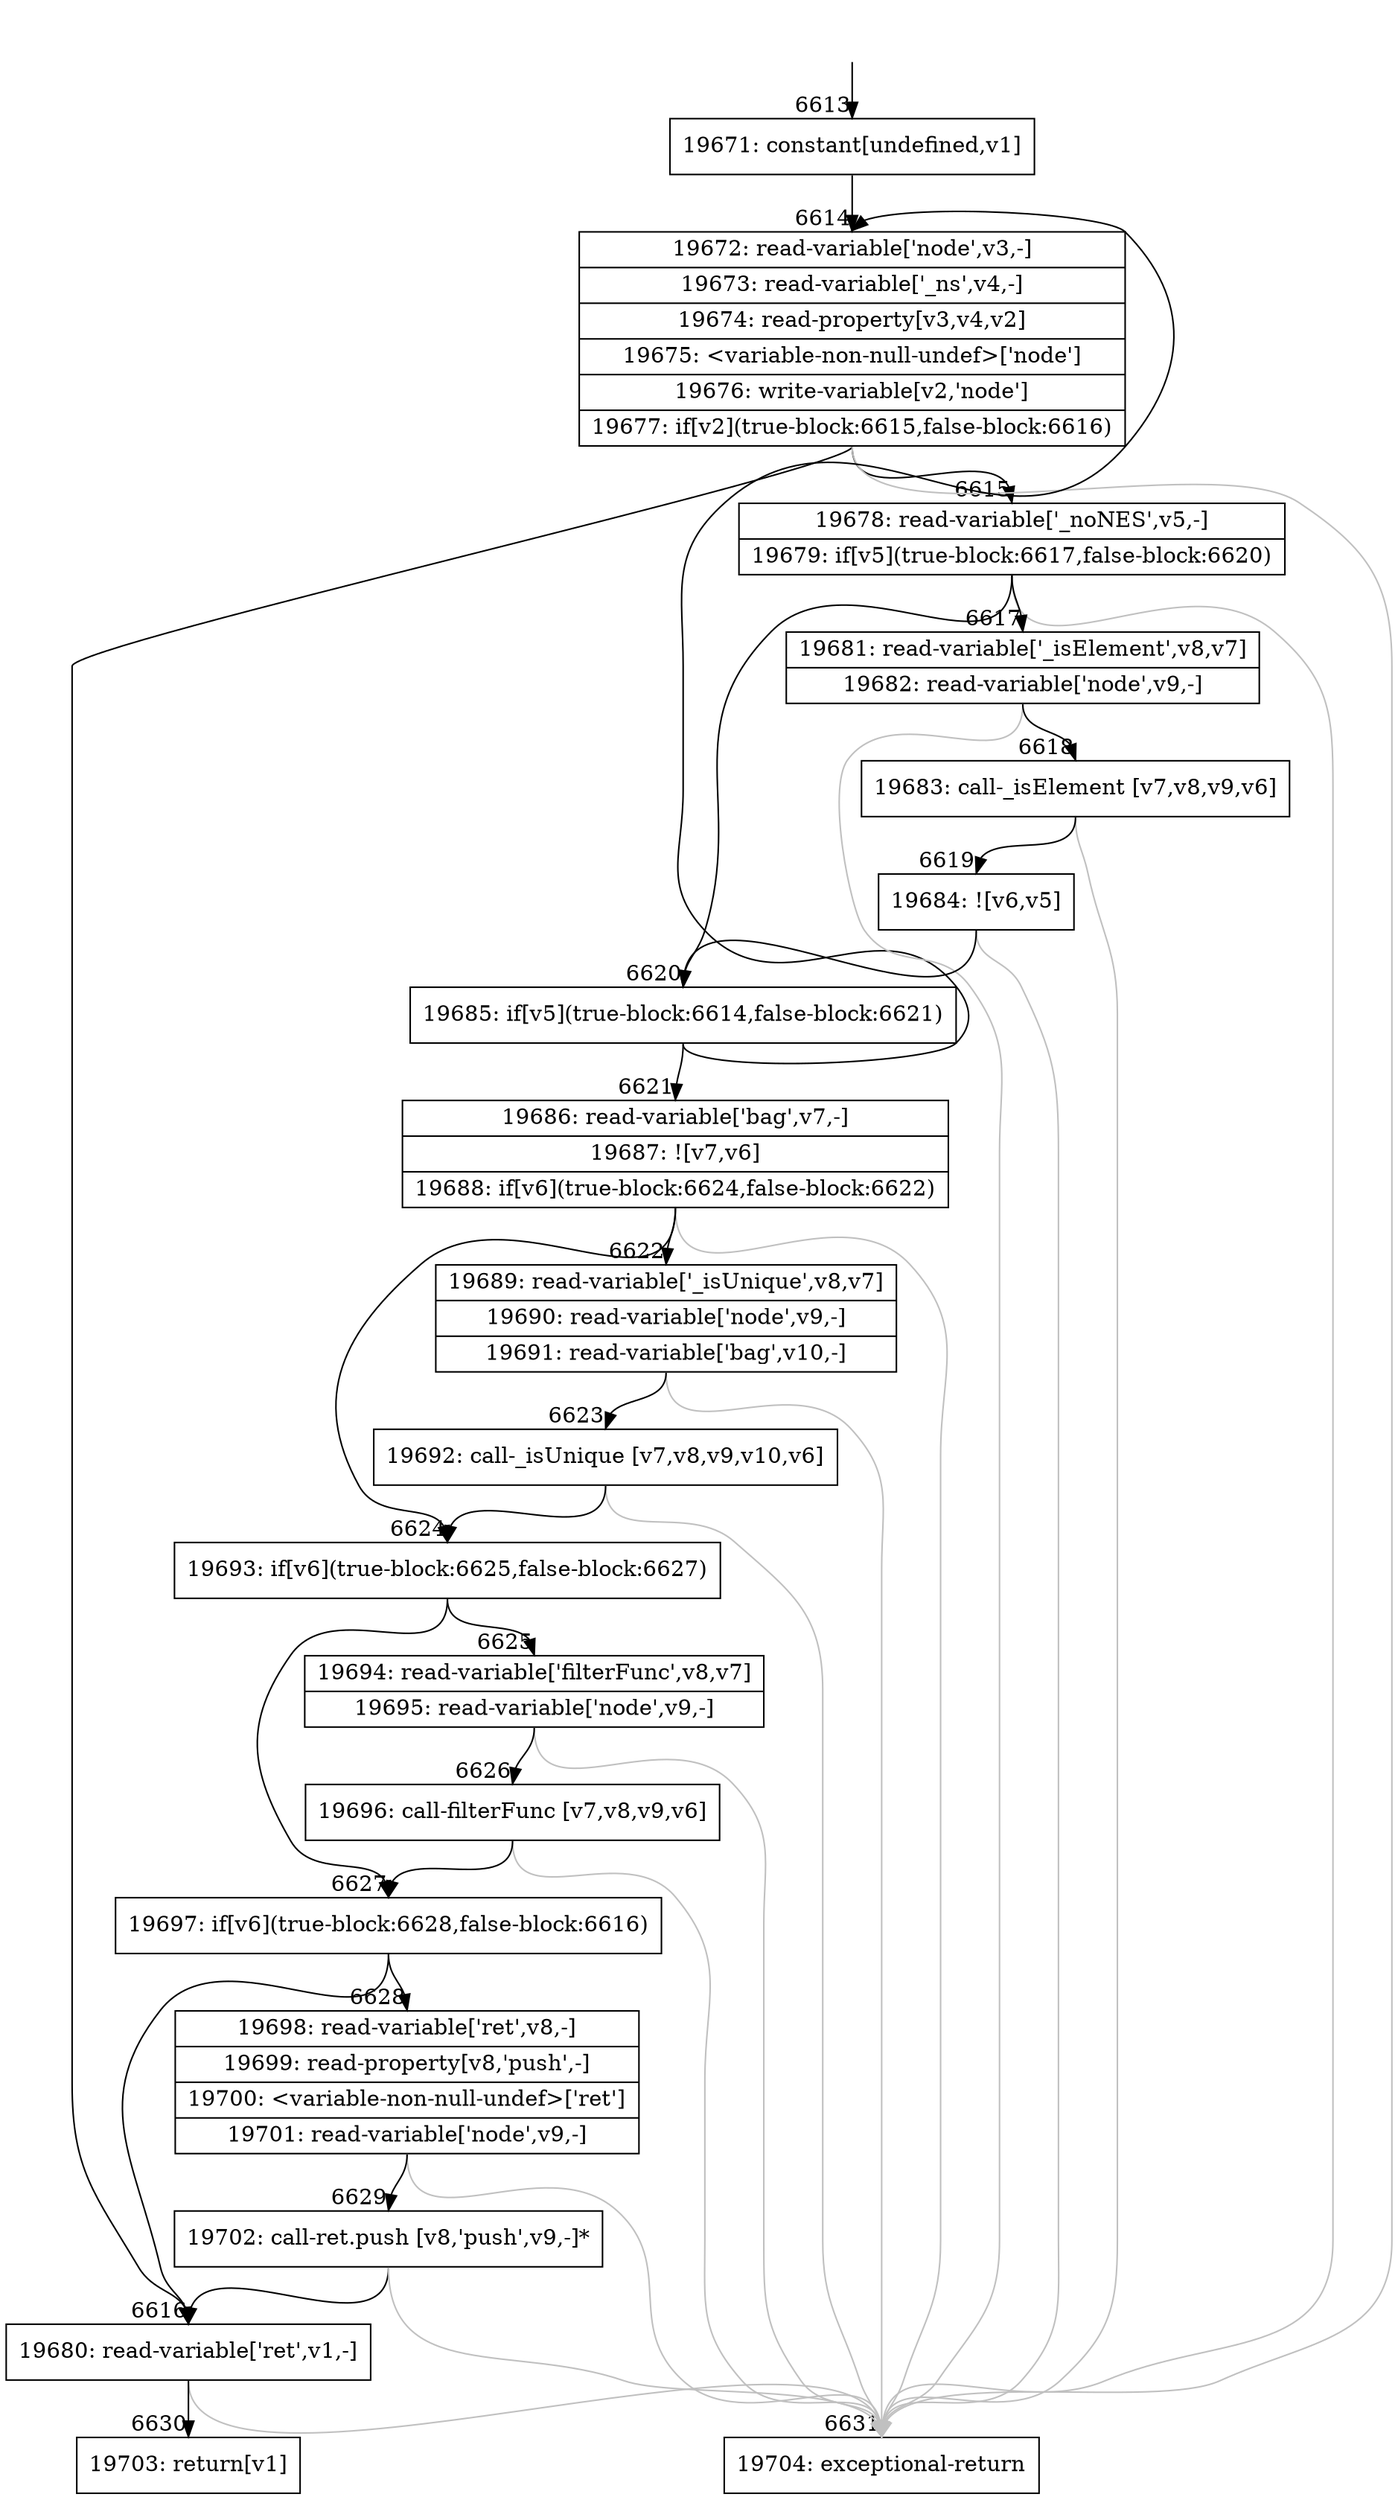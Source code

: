 digraph {
rankdir="TD"
BB_entry468[shape=none,label=""];
BB_entry468 -> BB6613 [tailport=s, headport=n, headlabel="    6613"]
BB6613 [shape=record label="{19671: constant[undefined,v1]}" ] 
BB6613 -> BB6614 [tailport=s, headport=n, headlabel="      6614"]
BB6614 [shape=record label="{19672: read-variable['node',v3,-]|19673: read-variable['_ns',v4,-]|19674: read-property[v3,v4,v2]|19675: \<variable-non-null-undef\>['node']|19676: write-variable[v2,'node']|19677: if[v2](true-block:6615,false-block:6616)}" ] 
BB6614 -> BB6615 [tailport=s, headport=n, headlabel="      6615"]
BB6614 -> BB6616 [tailport=s, headport=n, headlabel="      6616"]
BB6614 -> BB6631 [tailport=s, headport=n, color=gray, headlabel="      6631"]
BB6615 [shape=record label="{19678: read-variable['_noNES',v5,-]|19679: if[v5](true-block:6617,false-block:6620)}" ] 
BB6615 -> BB6620 [tailport=s, headport=n, headlabel="      6620"]
BB6615 -> BB6617 [tailport=s, headport=n, headlabel="      6617"]
BB6615 -> BB6631 [tailport=s, headport=n, color=gray]
BB6616 [shape=record label="{19680: read-variable['ret',v1,-]}" ] 
BB6616 -> BB6630 [tailport=s, headport=n, headlabel="      6630"]
BB6616 -> BB6631 [tailport=s, headport=n, color=gray]
BB6617 [shape=record label="{19681: read-variable['_isElement',v8,v7]|19682: read-variable['node',v9,-]}" ] 
BB6617 -> BB6618 [tailport=s, headport=n, headlabel="      6618"]
BB6617 -> BB6631 [tailport=s, headport=n, color=gray]
BB6618 [shape=record label="{19683: call-_isElement [v7,v8,v9,v6]}" ] 
BB6618 -> BB6619 [tailport=s, headport=n, headlabel="      6619"]
BB6618 -> BB6631 [tailport=s, headport=n, color=gray]
BB6619 [shape=record label="{19684: ![v6,v5]}" ] 
BB6619 -> BB6620 [tailport=s, headport=n]
BB6619 -> BB6631 [tailport=s, headport=n, color=gray]
BB6620 [shape=record label="{19685: if[v5](true-block:6614,false-block:6621)}" ] 
BB6620 -> BB6614 [tailport=s, headport=n]
BB6620 -> BB6621 [tailport=s, headport=n, headlabel="      6621"]
BB6621 [shape=record label="{19686: read-variable['bag',v7,-]|19687: ![v7,v6]|19688: if[v6](true-block:6624,false-block:6622)}" ] 
BB6621 -> BB6624 [tailport=s, headport=n, headlabel="      6624"]
BB6621 -> BB6622 [tailport=s, headport=n, headlabel="      6622"]
BB6621 -> BB6631 [tailport=s, headport=n, color=gray]
BB6622 [shape=record label="{19689: read-variable['_isUnique',v8,v7]|19690: read-variable['node',v9,-]|19691: read-variable['bag',v10,-]}" ] 
BB6622 -> BB6623 [tailport=s, headport=n, headlabel="      6623"]
BB6622 -> BB6631 [tailport=s, headport=n, color=gray]
BB6623 [shape=record label="{19692: call-_isUnique [v7,v8,v9,v10,v6]}" ] 
BB6623 -> BB6624 [tailport=s, headport=n]
BB6623 -> BB6631 [tailport=s, headport=n, color=gray]
BB6624 [shape=record label="{19693: if[v6](true-block:6625,false-block:6627)}" ] 
BB6624 -> BB6627 [tailport=s, headport=n, headlabel="      6627"]
BB6624 -> BB6625 [tailport=s, headport=n, headlabel="      6625"]
BB6625 [shape=record label="{19694: read-variable['filterFunc',v8,v7]|19695: read-variable['node',v9,-]}" ] 
BB6625 -> BB6626 [tailport=s, headport=n, headlabel="      6626"]
BB6625 -> BB6631 [tailport=s, headport=n, color=gray]
BB6626 [shape=record label="{19696: call-filterFunc [v7,v8,v9,v6]}" ] 
BB6626 -> BB6627 [tailport=s, headport=n]
BB6626 -> BB6631 [tailport=s, headport=n, color=gray]
BB6627 [shape=record label="{19697: if[v6](true-block:6628,false-block:6616)}" ] 
BB6627 -> BB6628 [tailport=s, headport=n, headlabel="      6628"]
BB6627 -> BB6616 [tailport=s, headport=n]
BB6628 [shape=record label="{19698: read-variable['ret',v8,-]|19699: read-property[v8,'push',-]|19700: \<variable-non-null-undef\>['ret']|19701: read-variable['node',v9,-]}" ] 
BB6628 -> BB6629 [tailport=s, headport=n, headlabel="      6629"]
BB6628 -> BB6631 [tailport=s, headport=n, color=gray]
BB6629 [shape=record label="{19702: call-ret.push [v8,'push',v9,-]*}" ] 
BB6629 -> BB6616 [tailport=s, headport=n]
BB6629 -> BB6631 [tailport=s, headport=n, color=gray]
BB6630 [shape=record label="{19703: return[v1]}" ] 
BB6631 [shape=record label="{19704: exceptional-return}" ] 
//#$~ 9318
}
